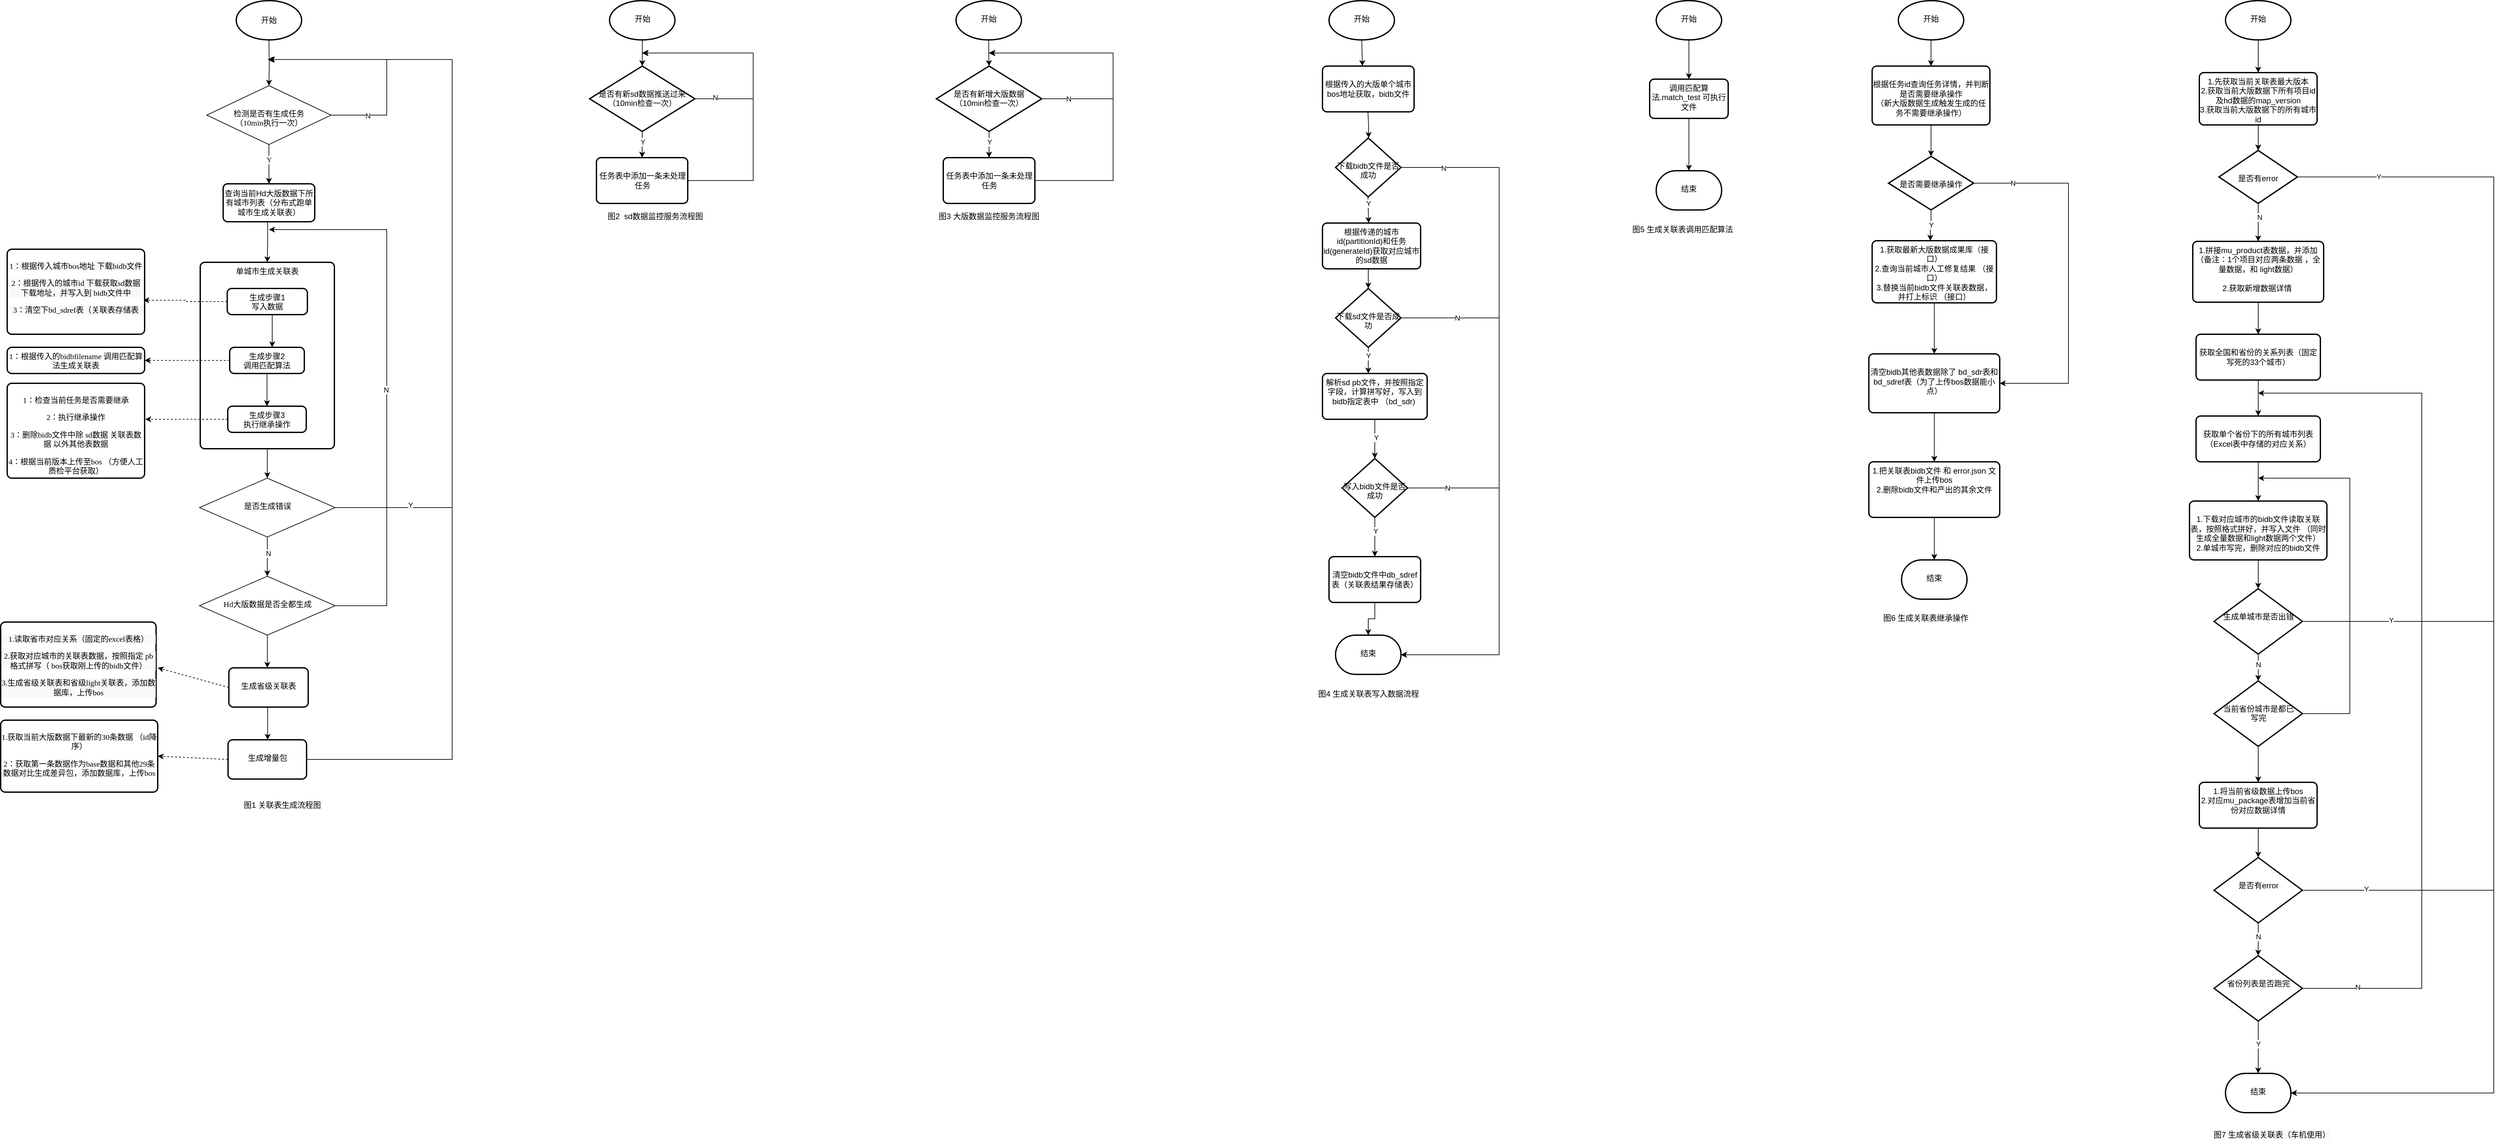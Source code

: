 <mxfile version="15.6.0" type="github">
  <diagram id="X5KQz3rxx_h_TQ3K8cYE" name="Page-1">
    <mxGraphModel dx="1613" dy="525" grid="1" gridSize="10" guides="1" tooltips="1" connect="1" arrows="1" fold="1" page="1" pageScale="1" pageWidth="827" pageHeight="1169" background="#ffffff" math="0" shadow="0">
      <root>
        <mxCell id="0" />
        <mxCell id="1" parent="0" />
        <mxCell id="eWdhQGMyC3yhiPP8geCY-25" value="" style="edgeStyle=orthogonalEdgeStyle;rounded=0;orthogonalLoop=1;jettySize=auto;html=1;fontFamily=Verdana;" parent="1" target="eWdhQGMyC3yhiPP8geCY-24" edge="1">
          <mxGeometry relative="1" as="geometry">
            <mxPoint x="-310" y="230" as="sourcePoint" />
          </mxGeometry>
        </mxCell>
        <mxCell id="wXMktmDXNLtLzAhjk9bb-2" style="edgeStyle=orthogonalEdgeStyle;rounded=0;orthogonalLoop=1;jettySize=auto;html=1;exitX=1;exitY=0.5;exitDx=0;exitDy=0;" edge="1" parent="1" source="eWdhQGMyC3yhiPP8geCY-24">
          <mxGeometry relative="1" as="geometry">
            <mxPoint x="-310" y="260" as="targetPoint" />
            <Array as="points">
              <mxPoint x="-130" y="345" />
              <mxPoint x="-130" y="260" />
            </Array>
          </mxGeometry>
        </mxCell>
        <mxCell id="wXMktmDXNLtLzAhjk9bb-3" value="N" style="edgeLabel;html=1;align=center;verticalAlign=middle;resizable=0;points=[];" vertex="1" connectable="0" parent="wXMktmDXNLtLzAhjk9bb-2">
          <mxGeometry x="-0.68" y="-1" relative="1" as="geometry">
            <mxPoint as="offset" />
          </mxGeometry>
        </mxCell>
        <mxCell id="eWdhQGMyC3yhiPP8geCY-24" value="&lt;br&gt;&lt;br&gt;检测是否有生成任务&lt;br&gt;（10min执行一次）" style="rhombus;whiteSpace=wrap;html=1;rounded=0;fontFamily=Verdana;verticalAlign=top;" parent="1" vertex="1">
          <mxGeometry x="-405" y="300" width="190" height="90" as="geometry" />
        </mxCell>
        <mxCell id="eWdhQGMyC3yhiPP8geCY-30" value="" style="endArrow=classic;html=1;rounded=0;fontFamily=Verdana;entryX=0.5;entryY=0;entryDx=0;entryDy=0;exitX=0.5;exitY=1;exitDx=0;exitDy=0;" parent="1" source="eWdhQGMyC3yhiPP8geCY-24" edge="1">
          <mxGeometry width="50" height="50" relative="1" as="geometry">
            <mxPoint x="-360" y="440" as="sourcePoint" />
            <mxPoint x="-310" y="450" as="targetPoint" />
          </mxGeometry>
        </mxCell>
        <mxCell id="eWdhQGMyC3yhiPP8geCY-32" value="Y" style="edgeLabel;html=1;align=center;verticalAlign=middle;resizable=0;points=[];fontFamily=Verdana;" parent="eWdhQGMyC3yhiPP8geCY-30" vertex="1" connectable="0">
          <mxGeometry x="-0.256" relative="1" as="geometry">
            <mxPoint as="offset" />
          </mxGeometry>
        </mxCell>
        <mxCell id="wXMktmDXNLtLzAhjk9bb-1" value="开始" style="strokeWidth=2;html=1;shape=mxgraph.flowchart.start_1;whiteSpace=wrap;" vertex="1" parent="1">
          <mxGeometry x="-360" y="170" width="100" height="60" as="geometry" />
        </mxCell>
        <mxCell id="wXMktmDXNLtLzAhjk9bb-18" style="edgeStyle=orthogonalEdgeStyle;rounded=0;orthogonalLoop=1;jettySize=auto;html=1;exitX=0.5;exitY=1;exitDx=0;exitDy=0;entryX=0.5;entryY=0;entryDx=0;entryDy=0;" edge="1" parent="1" source="wXMktmDXNLtLzAhjk9bb-4" target="wXMktmDXNLtLzAhjk9bb-5">
          <mxGeometry relative="1" as="geometry">
            <Array as="points">
              <mxPoint x="-312" y="508" />
              <mxPoint x="-312" y="537" />
            </Array>
          </mxGeometry>
        </mxCell>
        <mxCell id="wXMktmDXNLtLzAhjk9bb-4" value="查询当前Hd大版数据下所有城市列表（分布式跑单城市生成关联表）" style="rounded=1;whiteSpace=wrap;html=1;absoluteArcSize=1;arcSize=14;strokeWidth=2;" vertex="1" parent="1">
          <mxGeometry x="-380" y="450" width="140" height="58" as="geometry" />
        </mxCell>
        <mxCell id="wXMktmDXNLtLzAhjk9bb-24" style="edgeStyle=orthogonalEdgeStyle;rounded=0;orthogonalLoop=1;jettySize=auto;html=1;exitX=0.5;exitY=1;exitDx=0;exitDy=0;entryX=0.5;entryY=0;entryDx=0;entryDy=0;" edge="1" parent="1" source="wXMktmDXNLtLzAhjk9bb-5" target="wXMktmDXNLtLzAhjk9bb-19">
          <mxGeometry relative="1" as="geometry" />
        </mxCell>
        <mxCell id="wXMktmDXNLtLzAhjk9bb-5" value="单城市生成关联表" style="rounded=1;whiteSpace=wrap;html=1;absoluteArcSize=1;arcSize=14;strokeWidth=2;verticalAlign=top;" vertex="1" parent="1">
          <mxGeometry x="-415" y="570" width="205" height="285" as="geometry" />
        </mxCell>
        <mxCell id="wXMktmDXNLtLzAhjk9bb-88" style="edgeStyle=orthogonalEdgeStyle;rounded=0;orthogonalLoop=1;jettySize=auto;html=1;exitX=0;exitY=0.5;exitDx=0;exitDy=0;entryX=0.99;entryY=0.6;entryDx=0;entryDy=0;entryPerimeter=0;dashed=1;" edge="1" parent="1" source="wXMktmDXNLtLzAhjk9bb-6" target="wXMktmDXNLtLzAhjk9bb-86">
          <mxGeometry relative="1" as="geometry">
            <Array as="points">
              <mxPoint x="-437" y="630" />
              <mxPoint x="-437" y="628" />
            </Array>
          </mxGeometry>
        </mxCell>
        <mxCell id="wXMktmDXNLtLzAhjk9bb-6" value="生成步骤1&lt;br&gt;写入数据" style="rounded=1;whiteSpace=wrap;html=1;absoluteArcSize=1;arcSize=14;strokeWidth=2;verticalAlign=top;" vertex="1" parent="1">
          <mxGeometry x="-373.75" y="610" width="122.5" height="40" as="geometry" />
        </mxCell>
        <mxCell id="wXMktmDXNLtLzAhjk9bb-15" value="" style="edgeStyle=orthogonalEdgeStyle;rounded=0;orthogonalLoop=1;jettySize=auto;html=1;" edge="1" parent="1" source="wXMktmDXNLtLzAhjk9bb-8" target="wXMktmDXNLtLzAhjk9bb-9">
          <mxGeometry relative="1" as="geometry" />
        </mxCell>
        <mxCell id="wXMktmDXNLtLzAhjk9bb-8" value="生成步骤2&lt;br&gt;调用匹配算法" style="rounded=1;whiteSpace=wrap;html=1;absoluteArcSize=1;arcSize=14;strokeWidth=2;verticalAlign=top;" vertex="1" parent="1">
          <mxGeometry x="-370" y="700" width="114.06" height="40" as="geometry" />
        </mxCell>
        <mxCell id="wXMktmDXNLtLzAhjk9bb-9" value="生成步骤3&lt;br&gt;执行继承操作" style="rounded=1;whiteSpace=wrap;html=1;absoluteArcSize=1;arcSize=14;strokeWidth=2;verticalAlign=top;" vertex="1" parent="1">
          <mxGeometry x="-372.97" y="790" width="120" height="40" as="geometry" />
        </mxCell>
        <mxCell id="wXMktmDXNLtLzAhjk9bb-14" value="" style="edgeStyle=orthogonalEdgeStyle;rounded=0;orthogonalLoop=1;jettySize=auto;html=1;fontFamily=Verdana;exitX=0.561;exitY=0.975;exitDx=0;exitDy=0;exitPerimeter=0;" edge="1" parent="1" source="wXMktmDXNLtLzAhjk9bb-6">
          <mxGeometry relative="1" as="geometry">
            <mxPoint x="-300" y="240" as="sourcePoint" />
            <mxPoint x="-305" y="700" as="targetPoint" />
            <Array as="points" />
          </mxGeometry>
        </mxCell>
        <mxCell id="wXMktmDXNLtLzAhjk9bb-22" style="edgeStyle=orthogonalEdgeStyle;rounded=0;orthogonalLoop=1;jettySize=auto;html=1;exitX=1;exitY=0.5;exitDx=0;exitDy=0;" edge="1" parent="1" source="wXMktmDXNLtLzAhjk9bb-19">
          <mxGeometry relative="1" as="geometry">
            <mxPoint x="-310" y="260" as="targetPoint" />
            <Array as="points">
              <mxPoint x="-30" y="945" />
              <mxPoint x="-30" y="260" />
            </Array>
          </mxGeometry>
        </mxCell>
        <mxCell id="wXMktmDXNLtLzAhjk9bb-23" value="Y" style="edgeLabel;html=1;align=center;verticalAlign=middle;resizable=0;points=[];" vertex="1" connectable="0" parent="wXMktmDXNLtLzAhjk9bb-22">
          <mxGeometry x="-0.801" y="4" relative="1" as="geometry">
            <mxPoint as="offset" />
          </mxGeometry>
        </mxCell>
        <mxCell id="wXMktmDXNLtLzAhjk9bb-29" value="" style="edgeStyle=orthogonalEdgeStyle;rounded=0;orthogonalLoop=1;jettySize=auto;html=1;" edge="1" parent="1" source="wXMktmDXNLtLzAhjk9bb-19" target="wXMktmDXNLtLzAhjk9bb-25">
          <mxGeometry relative="1" as="geometry" />
        </mxCell>
        <mxCell id="wXMktmDXNLtLzAhjk9bb-41" value="N" style="edgeLabel;html=1;align=center;verticalAlign=middle;resizable=0;points=[];" vertex="1" connectable="0" parent="wXMktmDXNLtLzAhjk9bb-29">
          <mxGeometry x="-0.167" y="1" relative="1" as="geometry">
            <mxPoint as="offset" />
          </mxGeometry>
        </mxCell>
        <mxCell id="wXMktmDXNLtLzAhjk9bb-19" value="&lt;br&gt;&lt;br&gt;是否生成错误" style="rhombus;whiteSpace=wrap;html=1;rounded=0;fontFamily=Verdana;verticalAlign=top;" vertex="1" parent="1">
          <mxGeometry x="-416.25" y="900" width="207.5" height="90" as="geometry" />
        </mxCell>
        <mxCell id="wXMktmDXNLtLzAhjk9bb-26" style="edgeStyle=orthogonalEdgeStyle;rounded=0;orthogonalLoop=1;jettySize=auto;html=1;exitX=1;exitY=0.5;exitDx=0;exitDy=0;" edge="1" parent="1" source="wXMktmDXNLtLzAhjk9bb-25">
          <mxGeometry relative="1" as="geometry">
            <mxPoint x="-310" y="520" as="targetPoint" />
            <Array as="points">
              <mxPoint x="-130" y="1095" />
              <mxPoint x="-130" y="520" />
            </Array>
          </mxGeometry>
        </mxCell>
        <mxCell id="wXMktmDXNLtLzAhjk9bb-28" value="N" style="edgeLabel;html=1;align=center;verticalAlign=middle;resizable=0;points=[];" vertex="1" connectable="0" parent="wXMktmDXNLtLzAhjk9bb-26">
          <mxGeometry x="-0.018" y="1" relative="1" as="geometry">
            <mxPoint as="offset" />
          </mxGeometry>
        </mxCell>
        <mxCell id="wXMktmDXNLtLzAhjk9bb-35" style="edgeStyle=orthogonalEdgeStyle;rounded=0;orthogonalLoop=1;jettySize=auto;html=1;" edge="1" parent="1" source="wXMktmDXNLtLzAhjk9bb-25">
          <mxGeometry relative="1" as="geometry">
            <mxPoint x="-312.5" y="1190" as="targetPoint" />
          </mxGeometry>
        </mxCell>
        <mxCell id="wXMktmDXNLtLzAhjk9bb-25" value="&lt;br&gt;&lt;br&gt;Hd大版数据是否全都生成" style="rhombus;whiteSpace=wrap;html=1;rounded=0;fontFamily=Verdana;verticalAlign=top;" vertex="1" parent="1">
          <mxGeometry x="-416.25" y="1050" width="207.5" height="90" as="geometry" />
        </mxCell>
        <mxCell id="wXMktmDXNLtLzAhjk9bb-37" value="" style="edgeStyle=orthogonalEdgeStyle;rounded=0;orthogonalLoop=1;jettySize=auto;html=1;" edge="1" parent="1" source="wXMktmDXNLtLzAhjk9bb-31" target="wXMktmDXNLtLzAhjk9bb-32">
          <mxGeometry relative="1" as="geometry">
            <Array as="points">
              <mxPoint x="-312" y="1290" />
              <mxPoint x="-312" y="1290" />
            </Array>
          </mxGeometry>
        </mxCell>
        <mxCell id="wXMktmDXNLtLzAhjk9bb-31" value="&lt;br&gt;生成省级关联表" style="rounded=1;whiteSpace=wrap;html=1;absoluteArcSize=1;arcSize=14;strokeWidth=2;verticalAlign=top;" vertex="1" parent="1">
          <mxGeometry x="-371.25" y="1190" width="121.25" height="60" as="geometry" />
        </mxCell>
        <mxCell id="wXMktmDXNLtLzAhjk9bb-32" value="&lt;br&gt;生成增量包" style="rounded=1;whiteSpace=wrap;html=1;absoluteArcSize=1;arcSize=14;strokeWidth=2;verticalAlign=top;" vertex="1" parent="1">
          <mxGeometry x="-372.5" y="1300" width="120" height="60" as="geometry" />
        </mxCell>
        <mxCell id="wXMktmDXNLtLzAhjk9bb-40" value="" style="edgeStyle=orthogonalEdgeStyle;rounded=0;orthogonalLoop=1;jettySize=auto;html=1;exitX=1;exitY=0.5;exitDx=0;exitDy=0;" edge="1" parent="1" source="wXMktmDXNLtLzAhjk9bb-32">
          <mxGeometry relative="1" as="geometry">
            <mxPoint x="-302" y="1260" as="sourcePoint" />
            <mxPoint x="-312" y="260" as="targetPoint" />
            <Array as="points">
              <mxPoint x="-30" y="1330" />
              <mxPoint x="-30" y="260" />
            </Array>
          </mxGeometry>
        </mxCell>
        <mxCell id="wXMktmDXNLtLzAhjk9bb-61" style="edgeStyle=orthogonalEdgeStyle;rounded=0;orthogonalLoop=1;jettySize=auto;html=1;exitX=0.5;exitY=1;exitDx=0;exitDy=0;exitPerimeter=0;entryX=0.5;entryY=0;entryDx=0;entryDy=0;entryPerimeter=0;" edge="1" parent="1" source="wXMktmDXNLtLzAhjk9bb-59" target="wXMktmDXNLtLzAhjk9bb-60">
          <mxGeometry relative="1" as="geometry" />
        </mxCell>
        <mxCell id="wXMktmDXNLtLzAhjk9bb-59" value="&lt;br&gt;开始" style="strokeWidth=2;html=1;shape=mxgraph.flowchart.start_1;whiteSpace=wrap;verticalAlign=top;" vertex="1" parent="1">
          <mxGeometry x="210.5" y="170" width="100" height="60" as="geometry" />
        </mxCell>
        <mxCell id="wXMktmDXNLtLzAhjk9bb-67" style="edgeStyle=orthogonalEdgeStyle;rounded=0;orthogonalLoop=1;jettySize=auto;html=1;exitX=0.5;exitY=1;exitDx=0;exitDy=0;exitPerimeter=0;entryX=0.5;entryY=0;entryDx=0;entryDy=0;" edge="1" parent="1" source="wXMktmDXNLtLzAhjk9bb-60" target="wXMktmDXNLtLzAhjk9bb-66">
          <mxGeometry relative="1" as="geometry" />
        </mxCell>
        <mxCell id="wXMktmDXNLtLzAhjk9bb-68" value="Y" style="edgeLabel;html=1;align=center;verticalAlign=middle;resizable=0;points=[];" vertex="1" connectable="0" parent="wXMktmDXNLtLzAhjk9bb-67">
          <mxGeometry x="-0.2" relative="1" as="geometry">
            <mxPoint as="offset" />
          </mxGeometry>
        </mxCell>
        <mxCell id="wXMktmDXNLtLzAhjk9bb-105" style="edgeStyle=orthogonalEdgeStyle;rounded=0;orthogonalLoop=1;jettySize=auto;html=1;exitX=1;exitY=0.5;exitDx=0;exitDy=0;exitPerimeter=0;" edge="1" parent="1" source="wXMktmDXNLtLzAhjk9bb-60">
          <mxGeometry relative="1" as="geometry">
            <mxPoint x="261" y="250" as="targetPoint" />
            <Array as="points">
              <mxPoint x="430" y="320" />
              <mxPoint x="430" y="250" />
              <mxPoint x="280" y="250" />
            </Array>
          </mxGeometry>
        </mxCell>
        <mxCell id="wXMktmDXNLtLzAhjk9bb-106" value="N" style="edgeLabel;html=1;align=center;verticalAlign=middle;resizable=0;points=[];" vertex="1" connectable="0" parent="wXMktmDXNLtLzAhjk9bb-105">
          <mxGeometry x="-0.811" y="2" relative="1" as="geometry">
            <mxPoint as="offset" />
          </mxGeometry>
        </mxCell>
        <mxCell id="wXMktmDXNLtLzAhjk9bb-60" value="&lt;br&gt;&lt;br&gt;是否有新sd数据推送过来（10min检查一次）" style="strokeWidth=2;html=1;shape=mxgraph.flowchart.decision;whiteSpace=wrap;verticalAlign=top;" vertex="1" parent="1">
          <mxGeometry x="180" y="270" width="161" height="100" as="geometry" />
        </mxCell>
        <mxCell id="wXMktmDXNLtLzAhjk9bb-66" value="&lt;br&gt;任务表中添加一条未处理任务" style="rounded=1;whiteSpace=wrap;html=1;absoluteArcSize=1;arcSize=14;strokeWidth=2;verticalAlign=top;" vertex="1" parent="1">
          <mxGeometry x="190.5" y="410" width="139.5" height="70" as="geometry" />
        </mxCell>
        <mxCell id="wXMktmDXNLtLzAhjk9bb-70" style="edgeStyle=orthogonalEdgeStyle;rounded=0;orthogonalLoop=1;jettySize=auto;html=1;exitX=0.5;exitY=1;exitDx=0;exitDy=0;exitPerimeter=0;entryX=0.5;entryY=0;entryDx=0;entryDy=0;entryPerimeter=0;" edge="1" parent="1" source="wXMktmDXNLtLzAhjk9bb-71" target="wXMktmDXNLtLzAhjk9bb-75">
          <mxGeometry relative="1" as="geometry" />
        </mxCell>
        <mxCell id="wXMktmDXNLtLzAhjk9bb-71" value="&lt;br&gt;开始" style="strokeWidth=2;html=1;shape=mxgraph.flowchart.start_1;whiteSpace=wrap;verticalAlign=top;" vertex="1" parent="1">
          <mxGeometry x="740" y="170" width="100" height="60" as="geometry" />
        </mxCell>
        <mxCell id="wXMktmDXNLtLzAhjk9bb-72" value="" style="edgeStyle=orthogonalEdgeStyle;rounded=0;orthogonalLoop=1;jettySize=auto;html=1;exitX=1;exitY=0.5;exitDx=0;exitDy=0;exitPerimeter=0;" edge="1" parent="1" source="wXMktmDXNLtLzAhjk9bb-75">
          <mxGeometry relative="1" as="geometry">
            <mxPoint x="791" y="250" as="targetPoint" />
            <Array as="points">
              <mxPoint x="980" y="320" />
              <mxPoint x="980" y="250" />
            </Array>
          </mxGeometry>
        </mxCell>
        <mxCell id="wXMktmDXNLtLzAhjk9bb-110" value="N" style="edgeLabel;html=1;align=center;verticalAlign=middle;resizable=0;points=[];" vertex="1" connectable="0" parent="wXMktmDXNLtLzAhjk9bb-72">
          <mxGeometry x="-0.779" relative="1" as="geometry">
            <mxPoint as="offset" />
          </mxGeometry>
        </mxCell>
        <mxCell id="wXMktmDXNLtLzAhjk9bb-73" style="edgeStyle=orthogonalEdgeStyle;rounded=0;orthogonalLoop=1;jettySize=auto;html=1;exitX=0.5;exitY=1;exitDx=0;exitDy=0;exitPerimeter=0;entryX=0.5;entryY=0;entryDx=0;entryDy=0;" edge="1" parent="1" source="wXMktmDXNLtLzAhjk9bb-75" target="wXMktmDXNLtLzAhjk9bb-77">
          <mxGeometry relative="1" as="geometry" />
        </mxCell>
        <mxCell id="wXMktmDXNLtLzAhjk9bb-74" value="Y" style="edgeLabel;html=1;align=center;verticalAlign=middle;resizable=0;points=[];" vertex="1" connectable="0" parent="wXMktmDXNLtLzAhjk9bb-73">
          <mxGeometry x="-0.2" relative="1" as="geometry">
            <mxPoint as="offset" />
          </mxGeometry>
        </mxCell>
        <mxCell id="wXMktmDXNLtLzAhjk9bb-75" value="&lt;br&gt;&lt;br&gt;是否有新增大版数据&lt;br&gt;（10min检查一次）" style="strokeWidth=2;html=1;shape=mxgraph.flowchart.decision;whiteSpace=wrap;verticalAlign=top;" vertex="1" parent="1">
          <mxGeometry x="710" y="270" width="161" height="100" as="geometry" />
        </mxCell>
        <mxCell id="wXMktmDXNLtLzAhjk9bb-111" style="edgeStyle=orthogonalEdgeStyle;rounded=0;orthogonalLoop=1;jettySize=auto;html=1;exitX=1;exitY=0.5;exitDx=0;exitDy=0;" edge="1" parent="1" source="wXMktmDXNLtLzAhjk9bb-77">
          <mxGeometry relative="1" as="geometry">
            <mxPoint x="790" y="250" as="targetPoint" />
            <Array as="points">
              <mxPoint x="980" y="445" />
              <mxPoint x="980" y="250" />
            </Array>
          </mxGeometry>
        </mxCell>
        <mxCell id="wXMktmDXNLtLzAhjk9bb-77" value="&lt;br&gt;任务表中添加一条未处理任务" style="rounded=1;whiteSpace=wrap;html=1;absoluteArcSize=1;arcSize=14;strokeWidth=2;verticalAlign=top;" vertex="1" parent="1">
          <mxGeometry x="720.5" y="410" width="140" height="70" as="geometry" />
        </mxCell>
        <mxCell id="wXMktmDXNLtLzAhjk9bb-83" value="图1 关联表生成流程图" style="text;html=1;resizable=0;autosize=1;align=center;verticalAlign=middle;points=[];fillColor=none;strokeColor=none;rounded=0;" vertex="1" parent="1">
          <mxGeometry x="-355" y="1390" width="130" height="20" as="geometry" />
        </mxCell>
        <mxCell id="wXMktmDXNLtLzAhjk9bb-84" value="图2&amp;nbsp; sd数据监控服务流程图" style="text;html=1;align=center;verticalAlign=middle;resizable=0;points=[];autosize=1;strokeColor=none;fillColor=none;" vertex="1" parent="1">
          <mxGeometry x="200" y="490" width="160" height="20" as="geometry" />
        </mxCell>
        <mxCell id="wXMktmDXNLtLzAhjk9bb-85" value="图3 大版数据监控服务流程图" style="text;html=1;align=center;verticalAlign=middle;resizable=0;points=[];autosize=1;strokeColor=none;fillColor=none;" vertex="1" parent="1">
          <mxGeometry x="705" y="490" width="170" height="20" as="geometry" />
        </mxCell>
        <mxCell id="wXMktmDXNLtLzAhjk9bb-86" value="&lt;meta charset=&quot;utf-8&quot;&gt;&lt;p style=&quot;color: rgb(0, 0, 0); font-family: verdana; font-size: 12px; font-style: normal; font-weight: 400; letter-spacing: normal; text-align: center; text-indent: 0px; text-transform: none; word-spacing: 0px; background-color: rgb(248, 249, 250);&quot;&gt;1：根据传入城市bos地址 下载bidb文件&lt;/p&gt;&lt;p style=&quot;color: rgb(0, 0, 0); font-family: verdana; font-size: 12px; font-style: normal; font-weight: 400; letter-spacing: normal; text-align: center; text-indent: 0px; text-transform: none; word-spacing: 0px; background-color: rgb(248, 249, 250);&quot;&gt;2：根据传入的城市id 下载获取sd数据下载地址，并写入到 bidb文件中&lt;/p&gt;&lt;p style=&quot;color: rgb(0, 0, 0); font-family: verdana; font-size: 12px; font-style: normal; font-weight: 400; letter-spacing: normal; text-align: center; text-indent: 0px; text-transform: none; word-spacing: 0px; background-color: rgb(248, 249, 250);&quot;&gt;3：清空下bd_sdref表（关联表存储表&lt;/p&gt;" style="rounded=1;whiteSpace=wrap;html=1;absoluteArcSize=1;arcSize=14;strokeWidth=2;verticalAlign=top;" vertex="1" parent="1">
          <mxGeometry x="-710" y="550" width="210" height="130" as="geometry" />
        </mxCell>
        <mxCell id="wXMktmDXNLtLzAhjk9bb-89" value="&lt;span style=&quot;font-family: &amp;#34;verdana&amp;#34;&quot;&gt;1：根据传入的bidbfilename 调用匹配算法生成关联表&lt;/span&gt;" style="rounded=1;whiteSpace=wrap;html=1;absoluteArcSize=1;arcSize=14;strokeWidth=2;verticalAlign=top;" vertex="1" parent="1">
          <mxGeometry x="-710" y="700" width="210" height="40" as="geometry" />
        </mxCell>
        <mxCell id="wXMktmDXNLtLzAhjk9bb-94" value="&lt;p style=&quot;font-family: &amp;#34;verdana&amp;#34;&quot;&gt;1：检查当前任务是否需要继承&lt;/p&gt;&lt;p style=&quot;font-family: &amp;#34;verdana&amp;#34;&quot;&gt;2：执行继承操作&lt;/p&gt;&lt;p style=&quot;font-family: &amp;#34;verdana&amp;#34;&quot;&gt;3：删除bidb文件中除 sd数据 关联表数据 以外其他表数据&lt;/p&gt;&lt;p style=&quot;font-family: &amp;#34;verdana&amp;#34;&quot;&gt;4：根据当前版本上传至bos （方便人工质检平台获取）&lt;/p&gt;" style="rounded=1;whiteSpace=wrap;html=1;absoluteArcSize=1;arcSize=14;strokeWidth=2;verticalAlign=top;" vertex="1" parent="1">
          <mxGeometry x="-710" y="755" width="210" height="145" as="geometry" />
        </mxCell>
        <mxCell id="wXMktmDXNLtLzAhjk9bb-95" value="" style="endArrow=classic;html=1;rounded=0;dashed=1;exitX=0;exitY=0.5;exitDx=0;exitDy=0;entryX=1;entryY=0.5;entryDx=0;entryDy=0;" edge="1" parent="1" source="wXMktmDXNLtLzAhjk9bb-8" target="wXMktmDXNLtLzAhjk9bb-89">
          <mxGeometry width="50" height="50" relative="1" as="geometry">
            <mxPoint x="-480" y="750" as="sourcePoint" />
            <mxPoint x="-430" y="700" as="targetPoint" />
          </mxGeometry>
        </mxCell>
        <mxCell id="wXMktmDXNLtLzAhjk9bb-96" value="" style="endArrow=classic;html=1;rounded=0;dashed=1;exitX=0;exitY=0.5;exitDx=0;exitDy=0;entryX=1.005;entryY=0.379;entryDx=0;entryDy=0;entryPerimeter=0;" edge="1" parent="1" source="wXMktmDXNLtLzAhjk9bb-9" target="wXMktmDXNLtLzAhjk9bb-94">
          <mxGeometry width="50" height="50" relative="1" as="geometry">
            <mxPoint x="-450" y="780" as="sourcePoint" />
            <mxPoint x="-400" y="730" as="targetPoint" />
          </mxGeometry>
        </mxCell>
        <mxCell id="wXMktmDXNLtLzAhjk9bb-97" value="&lt;meta charset=&quot;utf-8&quot;&gt;&lt;p style=&quot;color: rgb(0, 0, 0); font-family: verdana; font-size: 12px; font-style: normal; font-weight: 400; letter-spacing: normal; text-align: center; text-indent: 0px; text-transform: none; word-spacing: 0px; background-color: rgb(248, 249, 250);&quot;&gt;1.读取省市对应关系（固定的excel表格）&lt;/p&gt;&lt;p style=&quot;color: rgb(0, 0, 0); font-family: verdana; font-size: 12px; font-style: normal; font-weight: 400; letter-spacing: normal; text-align: center; text-indent: 0px; text-transform: none; word-spacing: 0px; background-color: rgb(248, 249, 250);&quot;&gt;2.获取对应城市的关联表数据，按照指定 pb格式拼写（ bos获取刚上传的bidb文件）&lt;/p&gt;&lt;p style=&quot;color: rgb(0, 0, 0); font-family: verdana; font-size: 12px; font-style: normal; font-weight: 400; letter-spacing: normal; text-align: center; text-indent: 0px; text-transform: none; word-spacing: 0px; background-color: rgb(248, 249, 250);&quot;&gt;3.生成省级关联表和省级light关联表，添加数据库，上传bos&lt;/p&gt;" style="rounded=1;whiteSpace=wrap;html=1;absoluteArcSize=1;arcSize=14;strokeWidth=2;verticalAlign=top;" vertex="1" parent="1">
          <mxGeometry x="-720" y="1120" width="237.5" height="130" as="geometry" />
        </mxCell>
        <mxCell id="wXMktmDXNLtLzAhjk9bb-98" value="&lt;p style=&quot;font-family: &amp;#34;verdana&amp;#34;&quot;&gt;1.获取当前大版数据下最新的30条数据 （id降序）&lt;/p&gt;&lt;p style=&quot;font-family: &amp;#34;verdana&amp;#34;&quot;&gt;2：获取第一条数据作为base数据和其他29条数据对比生成差异包，添加数据库，上传bos&lt;/p&gt;" style="rounded=1;whiteSpace=wrap;html=1;absoluteArcSize=1;arcSize=14;strokeWidth=2;verticalAlign=top;" vertex="1" parent="1">
          <mxGeometry x="-720" y="1270" width="240" height="110" as="geometry" />
        </mxCell>
        <mxCell id="wXMktmDXNLtLzAhjk9bb-99" value="" style="endArrow=classic;html=1;rounded=0;dashed=1;exitX=0;exitY=0.5;exitDx=0;exitDy=0;" edge="1" parent="1" source="wXMktmDXNLtLzAhjk9bb-31">
          <mxGeometry width="50" height="50" relative="1" as="geometry">
            <mxPoint x="-440" y="1250" as="sourcePoint" />
            <mxPoint x="-480" y="1190" as="targetPoint" />
          </mxGeometry>
        </mxCell>
        <mxCell id="wXMktmDXNLtLzAhjk9bb-100" value="" style="endArrow=classic;html=1;rounded=0;dashed=1;exitX=0;exitY=0.5;exitDx=0;exitDy=0;entryX=1;entryY=0.5;entryDx=0;entryDy=0;" edge="1" parent="1" source="wXMktmDXNLtLzAhjk9bb-32" target="wXMktmDXNLtLzAhjk9bb-98">
          <mxGeometry width="50" height="50" relative="1" as="geometry">
            <mxPoint x="-440" y="1380" as="sourcePoint" />
            <mxPoint x="-390" y="1330" as="targetPoint" />
          </mxGeometry>
        </mxCell>
        <mxCell id="wXMktmDXNLtLzAhjk9bb-109" value="" style="endArrow=classic;html=1;rounded=0;exitX=1;exitY=0.5;exitDx=0;exitDy=0;" edge="1" parent="1" source="wXMktmDXNLtLzAhjk9bb-66">
          <mxGeometry width="50" height="50" relative="1" as="geometry">
            <mxPoint x="400" y="430" as="sourcePoint" />
            <mxPoint x="260" y="250" as="targetPoint" />
            <Array as="points">
              <mxPoint x="430" y="445" />
              <mxPoint x="430" y="250" />
            </Array>
          </mxGeometry>
        </mxCell>
        <mxCell id="wXMktmDXNLtLzAhjk9bb-112" value="&lt;br&gt;开始" style="strokeWidth=2;html=1;shape=mxgraph.flowchart.start_1;whiteSpace=wrap;verticalAlign=top;" vertex="1" parent="1">
          <mxGeometry x="1310" y="170" width="100" height="60" as="geometry" />
        </mxCell>
        <mxCell id="wXMktmDXNLtLzAhjk9bb-113" value="&lt;br&gt;根据传入的大版单个城市bos地址获取，bidb文件" style="rounded=1;whiteSpace=wrap;html=1;absoluteArcSize=1;arcSize=14;strokeWidth=2;verticalAlign=top;" vertex="1" parent="1">
          <mxGeometry x="1300" y="270" width="140" height="70" as="geometry" />
        </mxCell>
        <mxCell id="wXMktmDXNLtLzAhjk9bb-126" style="edgeStyle=orthogonalEdgeStyle;rounded=0;orthogonalLoop=1;jettySize=auto;html=1;exitX=1;exitY=0.5;exitDx=0;exitDy=0;exitPerimeter=0;entryX=1;entryY=0.5;entryDx=0;entryDy=0;entryPerimeter=0;" edge="1" parent="1" source="wXMktmDXNLtLzAhjk9bb-114" target="wXMktmDXNLtLzAhjk9bb-120">
          <mxGeometry relative="1" as="geometry">
            <Array as="points">
              <mxPoint x="1570" y="425" />
              <mxPoint x="1570" y="1170" />
            </Array>
          </mxGeometry>
        </mxCell>
        <mxCell id="wXMktmDXNLtLzAhjk9bb-128" value="N" style="edgeLabel;html=1;align=center;verticalAlign=middle;resizable=0;points=[];" vertex="1" connectable="0" parent="wXMktmDXNLtLzAhjk9bb-126">
          <mxGeometry x="-0.876" y="-1" relative="1" as="geometry">
            <mxPoint as="offset" />
          </mxGeometry>
        </mxCell>
        <mxCell id="wXMktmDXNLtLzAhjk9bb-114" value="&lt;br&gt;&lt;br&gt;下载bidb文件是否成功" style="strokeWidth=2;html=1;shape=mxgraph.flowchart.decision;whiteSpace=wrap;verticalAlign=top;" vertex="1" parent="1">
          <mxGeometry x="1320" y="380" width="100" height="90" as="geometry" />
        </mxCell>
        <mxCell id="wXMktmDXNLtLzAhjk9bb-129" style="edgeStyle=orthogonalEdgeStyle;rounded=0;orthogonalLoop=1;jettySize=auto;html=1;exitX=0.5;exitY=1;exitDx=0;exitDy=0;entryX=0.5;entryY=0;entryDx=0;entryDy=0;entryPerimeter=0;" edge="1" parent="1" source="wXMktmDXNLtLzAhjk9bb-115" target="wXMktmDXNLtLzAhjk9bb-116">
          <mxGeometry relative="1" as="geometry" />
        </mxCell>
        <mxCell id="wXMktmDXNLtLzAhjk9bb-115" value="根据传递的城市id(partitionId)和任务id(generateId)获取对应城市的sd数据" style="rounded=1;whiteSpace=wrap;html=1;absoluteArcSize=1;arcSize=14;strokeWidth=2;verticalAlign=top;" vertex="1" parent="1">
          <mxGeometry x="1300" y="510" width="150" height="70" as="geometry" />
        </mxCell>
        <mxCell id="wXMktmDXNLtLzAhjk9bb-130" style="edgeStyle=orthogonalEdgeStyle;rounded=0;orthogonalLoop=1;jettySize=auto;html=1;exitX=0.5;exitY=1;exitDx=0;exitDy=0;exitPerimeter=0;entryX=0.438;entryY=0;entryDx=0;entryDy=0;entryPerimeter=0;" edge="1" parent="1" source="wXMktmDXNLtLzAhjk9bb-116" target="wXMktmDXNLtLzAhjk9bb-117">
          <mxGeometry relative="1" as="geometry" />
        </mxCell>
        <mxCell id="wXMktmDXNLtLzAhjk9bb-132" value="Y" style="edgeLabel;html=1;align=center;verticalAlign=middle;resizable=0;points=[];" vertex="1" connectable="0" parent="wXMktmDXNLtLzAhjk9bb-130">
          <mxGeometry x="-0.352" relative="1" as="geometry">
            <mxPoint as="offset" />
          </mxGeometry>
        </mxCell>
        <mxCell id="wXMktmDXNLtLzAhjk9bb-133" style="edgeStyle=orthogonalEdgeStyle;rounded=0;orthogonalLoop=1;jettySize=auto;html=1;exitX=1;exitY=0.5;exitDx=0;exitDy=0;exitPerimeter=0;entryX=1;entryY=0.5;entryDx=0;entryDy=0;entryPerimeter=0;" edge="1" parent="1" source="wXMktmDXNLtLzAhjk9bb-116" target="wXMktmDXNLtLzAhjk9bb-120">
          <mxGeometry relative="1" as="geometry">
            <Array as="points">
              <mxPoint x="1570" y="655" />
              <mxPoint x="1570" y="1170" />
            </Array>
          </mxGeometry>
        </mxCell>
        <mxCell id="wXMktmDXNLtLzAhjk9bb-134" value="N" style="edgeLabel;html=1;align=center;verticalAlign=middle;resizable=0;points=[];" vertex="1" connectable="0" parent="wXMktmDXNLtLzAhjk9bb-133">
          <mxGeometry x="-0.789" relative="1" as="geometry">
            <mxPoint as="offset" />
          </mxGeometry>
        </mxCell>
        <mxCell id="wXMktmDXNLtLzAhjk9bb-116" value="&lt;br&gt;&lt;br&gt;下载sd文件是否成功" style="strokeWidth=2;html=1;shape=mxgraph.flowchart.decision;whiteSpace=wrap;verticalAlign=top;" vertex="1" parent="1">
          <mxGeometry x="1320" y="610" width="100" height="90" as="geometry" />
        </mxCell>
        <mxCell id="wXMktmDXNLtLzAhjk9bb-135" style="edgeStyle=orthogonalEdgeStyle;rounded=0;orthogonalLoop=1;jettySize=auto;html=1;exitX=0.5;exitY=1;exitDx=0;exitDy=0;entryX=0.5;entryY=0;entryDx=0;entryDy=0;entryPerimeter=0;" edge="1" parent="1" source="wXMktmDXNLtLzAhjk9bb-117" target="wXMktmDXNLtLzAhjk9bb-118">
          <mxGeometry relative="1" as="geometry" />
        </mxCell>
        <mxCell id="wXMktmDXNLtLzAhjk9bb-136" value="Y" style="edgeLabel;html=1;align=center;verticalAlign=middle;resizable=0;points=[];" vertex="1" connectable="0" parent="wXMktmDXNLtLzAhjk9bb-135">
          <mxGeometry x="-0.067" y="2" relative="1" as="geometry">
            <mxPoint as="offset" />
          </mxGeometry>
        </mxCell>
        <mxCell id="wXMktmDXNLtLzAhjk9bb-117" value="解析sd pb文件，并按照指定字段，计算拼写好，写入到 bidb指定表中 （bd_sdr)&amp;nbsp;" style="rounded=1;whiteSpace=wrap;html=1;absoluteArcSize=1;arcSize=14;strokeWidth=2;verticalAlign=top;" vertex="1" parent="1">
          <mxGeometry x="1300" y="740" width="160" height="70" as="geometry" />
        </mxCell>
        <mxCell id="wXMktmDXNLtLzAhjk9bb-137" value="" style="edgeStyle=orthogonalEdgeStyle;rounded=0;orthogonalLoop=1;jettySize=auto;html=1;" edge="1" parent="1" source="wXMktmDXNLtLzAhjk9bb-118" target="wXMktmDXNLtLzAhjk9bb-119">
          <mxGeometry relative="1" as="geometry" />
        </mxCell>
        <mxCell id="wXMktmDXNLtLzAhjk9bb-138" value="Y" style="edgeLabel;html=1;align=center;verticalAlign=middle;resizable=0;points=[];" vertex="1" connectable="0" parent="wXMktmDXNLtLzAhjk9bb-137">
          <mxGeometry x="-0.3" y="1" relative="1" as="geometry">
            <mxPoint as="offset" />
          </mxGeometry>
        </mxCell>
        <mxCell id="wXMktmDXNLtLzAhjk9bb-142" style="edgeStyle=orthogonalEdgeStyle;rounded=0;orthogonalLoop=1;jettySize=auto;html=1;exitX=1;exitY=0.5;exitDx=0;exitDy=0;exitPerimeter=0;entryX=1;entryY=0.5;entryDx=0;entryDy=0;entryPerimeter=0;" edge="1" parent="1" source="wXMktmDXNLtLzAhjk9bb-118" target="wXMktmDXNLtLzAhjk9bb-120">
          <mxGeometry relative="1" as="geometry">
            <Array as="points">
              <mxPoint x="1570" y="915" />
              <mxPoint x="1570" y="1170" />
            </Array>
          </mxGeometry>
        </mxCell>
        <mxCell id="wXMktmDXNLtLzAhjk9bb-143" value="N" style="edgeLabel;html=1;align=center;verticalAlign=middle;resizable=0;points=[];" vertex="1" connectable="0" parent="wXMktmDXNLtLzAhjk9bb-142">
          <mxGeometry x="-0.776" relative="1" as="geometry">
            <mxPoint as="offset" />
          </mxGeometry>
        </mxCell>
        <mxCell id="wXMktmDXNLtLzAhjk9bb-118" value="&lt;br&gt;&lt;br&gt;写入bidb文件是否成功" style="strokeWidth=2;html=1;shape=mxgraph.flowchart.decision;whiteSpace=wrap;verticalAlign=top;" vertex="1" parent="1">
          <mxGeometry x="1330" y="870" width="100" height="90" as="geometry" />
        </mxCell>
        <mxCell id="wXMktmDXNLtLzAhjk9bb-139" value="" style="edgeStyle=orthogonalEdgeStyle;rounded=0;orthogonalLoop=1;jettySize=auto;html=1;" edge="1" parent="1" source="wXMktmDXNLtLzAhjk9bb-119" target="wXMktmDXNLtLzAhjk9bb-120">
          <mxGeometry relative="1" as="geometry" />
        </mxCell>
        <mxCell id="wXMktmDXNLtLzAhjk9bb-119" value="&lt;br&gt;清空bidb文件中db_sdref表（关联表结果存储表）" style="rounded=1;whiteSpace=wrap;html=1;absoluteArcSize=1;arcSize=14;strokeWidth=2;verticalAlign=top;" vertex="1" parent="1">
          <mxGeometry x="1310" y="1020" width="140" height="70" as="geometry" />
        </mxCell>
        <mxCell id="wXMktmDXNLtLzAhjk9bb-120" value="&lt;br&gt;结束" style="strokeWidth=2;html=1;shape=mxgraph.flowchart.terminator;whiteSpace=wrap;verticalAlign=top;" vertex="1" parent="1">
          <mxGeometry x="1320" y="1140" width="100" height="60" as="geometry" />
        </mxCell>
        <mxCell id="wXMktmDXNLtLzAhjk9bb-121" value="" style="endArrow=classic;html=1;rounded=0;exitX=0.5;exitY=1;exitDx=0;exitDy=0;exitPerimeter=0;entryX=0.436;entryY=0;entryDx=0;entryDy=0;entryPerimeter=0;" edge="1" parent="1" source="wXMktmDXNLtLzAhjk9bb-112" target="wXMktmDXNLtLzAhjk9bb-113">
          <mxGeometry width="50" height="50" relative="1" as="geometry">
            <mxPoint x="1430" y="270" as="sourcePoint" />
            <mxPoint x="1480" y="220" as="targetPoint" />
          </mxGeometry>
        </mxCell>
        <mxCell id="wXMktmDXNLtLzAhjk9bb-124" value="" style="endArrow=classic;html=1;rounded=0;exitX=0.5;exitY=1;exitDx=0;exitDy=0;exitPerimeter=0;entryX=0.436;entryY=0;entryDx=0;entryDy=0;entryPerimeter=0;" edge="1" parent="1">
          <mxGeometry width="50" height="50" relative="1" as="geometry">
            <mxPoint x="1369.48" y="340" as="sourcePoint" />
            <mxPoint x="1370.52" y="380" as="targetPoint" />
            <Array as="points">
              <mxPoint x="1370.48" y="360" />
            </Array>
          </mxGeometry>
        </mxCell>
        <mxCell id="wXMktmDXNLtLzAhjk9bb-125" value="" style="endArrow=classic;html=1;rounded=0;exitX=0.5;exitY=1;exitDx=0;exitDy=0;exitPerimeter=0;entryX=0.436;entryY=0;entryDx=0;entryDy=0;entryPerimeter=0;" edge="1" parent="1">
          <mxGeometry width="50" height="50" relative="1" as="geometry">
            <mxPoint x="1369.48" y="470" as="sourcePoint" />
            <mxPoint x="1370.52" y="510" as="targetPoint" />
          </mxGeometry>
        </mxCell>
        <mxCell id="wXMktmDXNLtLzAhjk9bb-127" value="Y" style="edgeLabel;html=1;align=center;verticalAlign=middle;resizable=0;points=[];" vertex="1" connectable="0" parent="wXMktmDXNLtLzAhjk9bb-125">
          <mxGeometry x="-0.5" relative="1" as="geometry">
            <mxPoint as="offset" />
          </mxGeometry>
        </mxCell>
        <mxCell id="wXMktmDXNLtLzAhjk9bb-144" value="图4 生成关联表写入数据流程" style="text;html=1;resizable=0;autosize=1;align=center;verticalAlign=middle;points=[];fillColor=none;strokeColor=none;rounded=0;" vertex="1" parent="1">
          <mxGeometry x="1285" y="1220" width="170" height="20" as="geometry" />
        </mxCell>
        <mxCell id="wXMktmDXNLtLzAhjk9bb-148" value="" style="edgeStyle=orthogonalEdgeStyle;rounded=0;orthogonalLoop=1;jettySize=auto;html=1;" edge="1" parent="1" source="wXMktmDXNLtLzAhjk9bb-145" target="wXMktmDXNLtLzAhjk9bb-146">
          <mxGeometry relative="1" as="geometry" />
        </mxCell>
        <mxCell id="wXMktmDXNLtLzAhjk9bb-145" value="&lt;br&gt;开始" style="strokeWidth=2;html=1;shape=mxgraph.flowchart.start_1;whiteSpace=wrap;verticalAlign=top;" vertex="1" parent="1">
          <mxGeometry x="1810" y="170" width="100" height="60" as="geometry" />
        </mxCell>
        <mxCell id="wXMktmDXNLtLzAhjk9bb-149" value="" style="edgeStyle=orthogonalEdgeStyle;rounded=0;orthogonalLoop=1;jettySize=auto;html=1;" edge="1" parent="1" source="wXMktmDXNLtLzAhjk9bb-146" target="wXMktmDXNLtLzAhjk9bb-147">
          <mxGeometry relative="1" as="geometry" />
        </mxCell>
        <mxCell id="wXMktmDXNLtLzAhjk9bb-146" value="调用匹配算法.match_test 可执行文件" style="rounded=1;whiteSpace=wrap;html=1;absoluteArcSize=1;arcSize=14;strokeWidth=2;verticalAlign=top;" vertex="1" parent="1">
          <mxGeometry x="1800" y="290" width="120" height="60" as="geometry" />
        </mxCell>
        <mxCell id="wXMktmDXNLtLzAhjk9bb-147" value="&lt;br&gt;结束" style="strokeWidth=2;html=1;shape=mxgraph.flowchart.terminator;whiteSpace=wrap;verticalAlign=top;" vertex="1" parent="1">
          <mxGeometry x="1810" y="430" width="100" height="60" as="geometry" />
        </mxCell>
        <mxCell id="wXMktmDXNLtLzAhjk9bb-150" value="图5 生成关联表调用匹配算法" style="text;html=1;resizable=0;autosize=1;align=center;verticalAlign=middle;points=[];fillColor=none;strokeColor=none;rounded=0;" vertex="1" parent="1">
          <mxGeometry x="1765" y="510" width="170" height="20" as="geometry" />
        </mxCell>
        <mxCell id="wXMktmDXNLtLzAhjk9bb-162" value="" style="edgeStyle=orthogonalEdgeStyle;rounded=0;orthogonalLoop=1;jettySize=auto;html=1;" edge="1" parent="1" source="wXMktmDXNLtLzAhjk9bb-151" target="wXMktmDXNLtLzAhjk9bb-152">
          <mxGeometry relative="1" as="geometry" />
        </mxCell>
        <mxCell id="wXMktmDXNLtLzAhjk9bb-151" value="&lt;br&gt;开始" style="strokeWidth=2;html=1;shape=mxgraph.flowchart.start_1;whiteSpace=wrap;verticalAlign=top;" vertex="1" parent="1">
          <mxGeometry x="2180" y="170" width="100" height="60" as="geometry" />
        </mxCell>
        <mxCell id="wXMktmDXNLtLzAhjk9bb-163" value="" style="edgeStyle=orthogonalEdgeStyle;rounded=0;orthogonalLoop=1;jettySize=auto;html=1;" edge="1" parent="1" source="wXMktmDXNLtLzAhjk9bb-152" target="wXMktmDXNLtLzAhjk9bb-153">
          <mxGeometry relative="1" as="geometry" />
        </mxCell>
        <mxCell id="wXMktmDXNLtLzAhjk9bb-152" value="&lt;br&gt;根据任务id查询任务详情，并判断是否需要继承操作&lt;br&gt;（新大版数据生成触发生成的任务不需要继承操作）" style="rounded=1;whiteSpace=wrap;html=1;absoluteArcSize=1;arcSize=14;strokeWidth=2;verticalAlign=top;" vertex="1" parent="1">
          <mxGeometry x="2140" y="270" width="180" height="90" as="geometry" />
        </mxCell>
        <mxCell id="wXMktmDXNLtLzAhjk9bb-155" style="edgeStyle=orthogonalEdgeStyle;rounded=0;orthogonalLoop=1;jettySize=auto;html=1;exitX=0.5;exitY=1;exitDx=0;exitDy=0;exitPerimeter=0;entryX=0.468;entryY=0;entryDx=0;entryDy=0;entryPerimeter=0;" edge="1" parent="1" source="wXMktmDXNLtLzAhjk9bb-153" target="wXMktmDXNLtLzAhjk9bb-154">
          <mxGeometry relative="1" as="geometry" />
        </mxCell>
        <mxCell id="wXMktmDXNLtLzAhjk9bb-164" value="Y" style="edgeLabel;html=1;align=center;verticalAlign=middle;resizable=0;points=[];" vertex="1" connectable="0" parent="wXMktmDXNLtLzAhjk9bb-155">
          <mxGeometry x="-0.044" relative="1" as="geometry">
            <mxPoint as="offset" />
          </mxGeometry>
        </mxCell>
        <mxCell id="wXMktmDXNLtLzAhjk9bb-165" style="edgeStyle=orthogonalEdgeStyle;rounded=0;orthogonalLoop=1;jettySize=auto;html=1;exitX=1;exitY=0.5;exitDx=0;exitDy=0;exitPerimeter=0;entryX=1;entryY=0.5;entryDx=0;entryDy=0;" edge="1" parent="1" source="wXMktmDXNLtLzAhjk9bb-153" target="wXMktmDXNLtLzAhjk9bb-156">
          <mxGeometry relative="1" as="geometry">
            <Array as="points">
              <mxPoint x="2440" y="449" />
              <mxPoint x="2440" y="755" />
            </Array>
          </mxGeometry>
        </mxCell>
        <mxCell id="wXMktmDXNLtLzAhjk9bb-166" value="N" style="edgeLabel;html=1;align=center;verticalAlign=middle;resizable=0;points=[];" vertex="1" connectable="0" parent="wXMktmDXNLtLzAhjk9bb-165">
          <mxGeometry x="-0.784" relative="1" as="geometry">
            <mxPoint as="offset" />
          </mxGeometry>
        </mxCell>
        <mxCell id="wXMktmDXNLtLzAhjk9bb-153" value="&lt;br&gt;&lt;br&gt;是否需要继承操作" style="strokeWidth=2;html=1;shape=mxgraph.flowchart.decision;whiteSpace=wrap;verticalAlign=top;" vertex="1" parent="1">
          <mxGeometry x="2165" y="408" width="130" height="82" as="geometry" />
        </mxCell>
        <mxCell id="wXMktmDXNLtLzAhjk9bb-159" value="" style="edgeStyle=orthogonalEdgeStyle;rounded=0;orthogonalLoop=1;jettySize=auto;html=1;" edge="1" parent="1" source="wXMktmDXNLtLzAhjk9bb-154" target="wXMktmDXNLtLzAhjk9bb-156">
          <mxGeometry relative="1" as="geometry" />
        </mxCell>
        <mxCell id="wXMktmDXNLtLzAhjk9bb-154" value="1.获取最新大版数据成果库（接口）&lt;br&gt;2.查询当前城市人工修复结果 （接口）&lt;br&gt;3.替换当前bidb文件关联表数据，并打上标识 （接口）&lt;br&gt;" style="rounded=1;whiteSpace=wrap;html=1;absoluteArcSize=1;arcSize=14;strokeWidth=2;verticalAlign=top;" vertex="1" parent="1">
          <mxGeometry x="2140" y="537" width="190" height="95" as="geometry" />
        </mxCell>
        <mxCell id="wXMktmDXNLtLzAhjk9bb-160" value="" style="edgeStyle=orthogonalEdgeStyle;rounded=0;orthogonalLoop=1;jettySize=auto;html=1;" edge="1" parent="1" source="wXMktmDXNLtLzAhjk9bb-156" target="wXMktmDXNLtLzAhjk9bb-157">
          <mxGeometry relative="1" as="geometry" />
        </mxCell>
        <mxCell id="wXMktmDXNLtLzAhjk9bb-156" value="&lt;br&gt;清空bidb其他表数据除了 bd_sdr表和bd_sdref表（为了上传bos数据能小点）" style="rounded=1;whiteSpace=wrap;html=1;absoluteArcSize=1;arcSize=14;strokeWidth=2;verticalAlign=top;" vertex="1" parent="1">
          <mxGeometry x="2135" y="710" width="200" height="90" as="geometry" />
        </mxCell>
        <mxCell id="wXMktmDXNLtLzAhjk9bb-161" value="" style="edgeStyle=orthogonalEdgeStyle;rounded=0;orthogonalLoop=1;jettySize=auto;html=1;" edge="1" parent="1" source="wXMktmDXNLtLzAhjk9bb-157" target="wXMktmDXNLtLzAhjk9bb-158">
          <mxGeometry relative="1" as="geometry" />
        </mxCell>
        <mxCell id="wXMktmDXNLtLzAhjk9bb-157" value="1.把关联表bidb文件 和 error.json 文件上传bos&lt;br&gt;2.删除bidb文件和产出的其余文件" style="rounded=1;whiteSpace=wrap;html=1;absoluteArcSize=1;arcSize=14;strokeWidth=2;verticalAlign=top;" vertex="1" parent="1">
          <mxGeometry x="2135" y="875" width="200" height="85" as="geometry" />
        </mxCell>
        <mxCell id="wXMktmDXNLtLzAhjk9bb-158" value="&lt;br&gt;结束" style="strokeWidth=2;html=1;shape=mxgraph.flowchart.terminator;whiteSpace=wrap;verticalAlign=top;" vertex="1" parent="1">
          <mxGeometry x="2185" y="1025" width="100" height="60" as="geometry" />
        </mxCell>
        <mxCell id="wXMktmDXNLtLzAhjk9bb-167" value="&lt;span style=&quot;color: rgb(0 , 0 , 0) ; font-family: &amp;#34;helvetica&amp;#34; ; font-size: 12px ; font-style: normal ; font-weight: 400 ; letter-spacing: normal ; text-align: center ; text-indent: 0px ; text-transform: none ; word-spacing: 0px ; background-color: rgb(248 , 249 , 250) ; display: inline ; float: none&quot;&gt;图6 生成关联表继承操作&lt;/span&gt;" style="text;whiteSpace=wrap;html=1;" vertex="1" parent="1">
          <mxGeometry x="2155" y="1100" width="180" height="30" as="geometry" />
        </mxCell>
        <mxCell id="wXMktmDXNLtLzAhjk9bb-182" value="" style="edgeStyle=orthogonalEdgeStyle;rounded=0;orthogonalLoop=1;jettySize=auto;html=1;" edge="1" parent="1" source="wXMktmDXNLtLzAhjk9bb-168" target="wXMktmDXNLtLzAhjk9bb-169">
          <mxGeometry relative="1" as="geometry" />
        </mxCell>
        <mxCell id="wXMktmDXNLtLzAhjk9bb-168" value="&lt;br&gt;开始" style="strokeWidth=2;html=1;shape=mxgraph.flowchart.start_1;whiteSpace=wrap;verticalAlign=top;" vertex="1" parent="1">
          <mxGeometry x="2680" y="170" width="100" height="60" as="geometry" />
        </mxCell>
        <mxCell id="wXMktmDXNLtLzAhjk9bb-183" value="" style="edgeStyle=orthogonalEdgeStyle;rounded=0;orthogonalLoop=1;jettySize=auto;html=1;" edge="1" parent="1" source="wXMktmDXNLtLzAhjk9bb-169" target="wXMktmDXNLtLzAhjk9bb-170">
          <mxGeometry relative="1" as="geometry" />
        </mxCell>
        <mxCell id="wXMktmDXNLtLzAhjk9bb-169" value="1.先获取当前关联表最大版本&lt;br&gt;2.获取当前大版数据下所有项目id及hd数据的map_version&lt;br&gt;3.获取当前大版数据下的所有城市id" style="rounded=1;whiteSpace=wrap;html=1;absoluteArcSize=1;arcSize=14;strokeWidth=2;verticalAlign=top;" vertex="1" parent="1">
          <mxGeometry x="2640" y="280" width="180" height="80" as="geometry" />
        </mxCell>
        <mxCell id="wXMktmDXNLtLzAhjk9bb-184" value="" style="edgeStyle=orthogonalEdgeStyle;rounded=0;orthogonalLoop=1;jettySize=auto;html=1;" edge="1" parent="1" source="wXMktmDXNLtLzAhjk9bb-170" target="wXMktmDXNLtLzAhjk9bb-171">
          <mxGeometry relative="1" as="geometry" />
        </mxCell>
        <mxCell id="wXMktmDXNLtLzAhjk9bb-193" value="N" style="edgeLabel;html=1;align=center;verticalAlign=middle;resizable=0;points=[];" vertex="1" connectable="0" parent="wXMktmDXNLtLzAhjk9bb-184">
          <mxGeometry x="-0.276" y="2" relative="1" as="geometry">
            <mxPoint as="offset" />
          </mxGeometry>
        </mxCell>
        <mxCell id="wXMktmDXNLtLzAhjk9bb-191" style="edgeStyle=orthogonalEdgeStyle;rounded=0;orthogonalLoop=1;jettySize=auto;html=1;entryX=1;entryY=0.5;entryDx=0;entryDy=0;entryPerimeter=0;" edge="1" parent="1" source="wXMktmDXNLtLzAhjk9bb-170" target="wXMktmDXNLtLzAhjk9bb-181">
          <mxGeometry relative="1" as="geometry">
            <Array as="points">
              <mxPoint x="3090" y="440" />
              <mxPoint x="3090" y="1840" />
            </Array>
          </mxGeometry>
        </mxCell>
        <mxCell id="wXMktmDXNLtLzAhjk9bb-192" value="Y" style="edgeLabel;html=1;align=center;verticalAlign=middle;resizable=0;points=[];" vertex="1" connectable="0" parent="wXMktmDXNLtLzAhjk9bb-191">
          <mxGeometry x="-0.877" y="2" relative="1" as="geometry">
            <mxPoint y="1" as="offset" />
          </mxGeometry>
        </mxCell>
        <mxCell id="wXMktmDXNLtLzAhjk9bb-170" value="&lt;br&gt;&lt;br&gt;是否有error" style="strokeWidth=2;html=1;shape=mxgraph.flowchart.decision;whiteSpace=wrap;verticalAlign=top;" vertex="1" parent="1">
          <mxGeometry x="2670" y="399" width="120" height="81" as="geometry" />
        </mxCell>
        <mxCell id="wXMktmDXNLtLzAhjk9bb-185" value="" style="edgeStyle=orthogonalEdgeStyle;rounded=0;orthogonalLoop=1;jettySize=auto;html=1;" edge="1" parent="1" source="wXMktmDXNLtLzAhjk9bb-171" target="wXMktmDXNLtLzAhjk9bb-174">
          <mxGeometry relative="1" as="geometry" />
        </mxCell>
        <mxCell id="wXMktmDXNLtLzAhjk9bb-171" value="1.拼接mu_product表数据，并添加 （备注：1个项目对应两条数据 ，全量数据，和 light数据）&lt;br&gt;&lt;br&gt;2.获取新增数据详情&amp;nbsp;" style="rounded=1;whiteSpace=wrap;html=1;absoluteArcSize=1;arcSize=14;strokeWidth=2;verticalAlign=top;" vertex="1" parent="1">
          <mxGeometry x="2630" y="538" width="200" height="93" as="geometry" />
        </mxCell>
        <mxCell id="wXMktmDXNLtLzAhjk9bb-195" value="" style="edgeStyle=orthogonalEdgeStyle;rounded=0;orthogonalLoop=1;jettySize=auto;html=1;" edge="1" parent="1" source="wXMktmDXNLtLzAhjk9bb-172" target="wXMktmDXNLtLzAhjk9bb-176">
          <mxGeometry relative="1" as="geometry" />
        </mxCell>
        <mxCell id="wXMktmDXNLtLzAhjk9bb-172" value="&lt;br&gt;1.下载对应城市的bidb文件读取关联表，按照格式拼好，并写入文件 （同时生成全量数据和light数据两个文件）&lt;br&gt;2.单城市写完，删除对应的bidb文件" style="rounded=1;whiteSpace=wrap;html=1;absoluteArcSize=1;arcSize=14;strokeWidth=2;verticalAlign=top;" vertex="1" parent="1">
          <mxGeometry x="2625" y="935" width="210" height="90" as="geometry" />
        </mxCell>
        <mxCell id="wXMktmDXNLtLzAhjk9bb-186" value="" style="edgeStyle=orthogonalEdgeStyle;rounded=0;orthogonalLoop=1;jettySize=auto;html=1;" edge="1" parent="1" source="wXMktmDXNLtLzAhjk9bb-174" target="wXMktmDXNLtLzAhjk9bb-175">
          <mxGeometry relative="1" as="geometry" />
        </mxCell>
        <mxCell id="wXMktmDXNLtLzAhjk9bb-174" value="&lt;br&gt;获取全国和省份的关系列表（固定写死的33个城市）" style="rounded=1;whiteSpace=wrap;html=1;absoluteArcSize=1;arcSize=14;strokeWidth=2;verticalAlign=top;" vertex="1" parent="1">
          <mxGeometry x="2635" y="680" width="190" height="70" as="geometry" />
        </mxCell>
        <mxCell id="wXMktmDXNLtLzAhjk9bb-194" value="" style="edgeStyle=orthogonalEdgeStyle;rounded=0;orthogonalLoop=1;jettySize=auto;html=1;" edge="1" parent="1" source="wXMktmDXNLtLzAhjk9bb-175" target="wXMktmDXNLtLzAhjk9bb-172">
          <mxGeometry relative="1" as="geometry" />
        </mxCell>
        <mxCell id="wXMktmDXNLtLzAhjk9bb-175" value="&lt;br&gt;获取单个省份下的所有城市列表 （Excel表中存储的对应关系）" style="rounded=1;whiteSpace=wrap;html=1;absoluteArcSize=1;arcSize=14;strokeWidth=2;verticalAlign=top;" vertex="1" parent="1">
          <mxGeometry x="2635" y="805" width="190" height="70" as="geometry" />
        </mxCell>
        <mxCell id="wXMktmDXNLtLzAhjk9bb-196" value="" style="edgeStyle=orthogonalEdgeStyle;rounded=0;orthogonalLoop=1;jettySize=auto;html=1;" edge="1" parent="1" source="wXMktmDXNLtLzAhjk9bb-176" target="wXMktmDXNLtLzAhjk9bb-177">
          <mxGeometry relative="1" as="geometry" />
        </mxCell>
        <mxCell id="wXMktmDXNLtLzAhjk9bb-199" value="N" style="edgeLabel;html=1;align=center;verticalAlign=middle;resizable=0;points=[];" vertex="1" connectable="0" parent="wXMktmDXNLtLzAhjk9bb-196">
          <mxGeometry x="-0.22" relative="1" as="geometry">
            <mxPoint as="offset" />
          </mxGeometry>
        </mxCell>
        <mxCell id="wXMktmDXNLtLzAhjk9bb-197" style="edgeStyle=orthogonalEdgeStyle;rounded=0;orthogonalLoop=1;jettySize=auto;html=1;entryX=1;entryY=0.5;entryDx=0;entryDy=0;entryPerimeter=0;" edge="1" parent="1" source="wXMktmDXNLtLzAhjk9bb-176" target="wXMktmDXNLtLzAhjk9bb-181">
          <mxGeometry relative="1" as="geometry">
            <mxPoint x="2860" y="1840" as="targetPoint" />
            <Array as="points">
              <mxPoint x="3090" y="1119" />
              <mxPoint x="3090" y="1840" />
            </Array>
          </mxGeometry>
        </mxCell>
        <mxCell id="wXMktmDXNLtLzAhjk9bb-198" value="Y" style="edgeLabel;html=1;align=center;verticalAlign=middle;resizable=0;points=[];" vertex="1" connectable="0" parent="wXMktmDXNLtLzAhjk9bb-197">
          <mxGeometry x="-0.796" y="2" relative="1" as="geometry">
            <mxPoint as="offset" />
          </mxGeometry>
        </mxCell>
        <mxCell id="wXMktmDXNLtLzAhjk9bb-176" value="&lt;br&gt;&lt;br&gt;生成单城市是否出错" style="strokeWidth=2;html=1;shape=mxgraph.flowchart.decision;whiteSpace=wrap;verticalAlign=top;" vertex="1" parent="1">
          <mxGeometry x="2662.5" y="1069" width="135" height="100" as="geometry" />
        </mxCell>
        <mxCell id="wXMktmDXNLtLzAhjk9bb-200" value="" style="edgeStyle=orthogonalEdgeStyle;rounded=0;orthogonalLoop=1;jettySize=auto;html=1;" edge="1" parent="1" source="wXMktmDXNLtLzAhjk9bb-177" target="wXMktmDXNLtLzAhjk9bb-178">
          <mxGeometry relative="1" as="geometry" />
        </mxCell>
        <mxCell id="wXMktmDXNLtLzAhjk9bb-207" style="edgeStyle=orthogonalEdgeStyle;rounded=0;orthogonalLoop=1;jettySize=auto;html=1;" edge="1" parent="1" source="wXMktmDXNLtLzAhjk9bb-177">
          <mxGeometry relative="1" as="geometry">
            <mxPoint x="2730" y="900" as="targetPoint" />
            <Array as="points">
              <mxPoint x="2870" y="1260" />
              <mxPoint x="2870" y="900" />
            </Array>
          </mxGeometry>
        </mxCell>
        <mxCell id="wXMktmDXNLtLzAhjk9bb-177" value="&lt;br&gt;&lt;br&gt;当前省份城市是都已&lt;br&gt;写完" style="strokeWidth=2;html=1;shape=mxgraph.flowchart.decision;whiteSpace=wrap;verticalAlign=top;" vertex="1" parent="1">
          <mxGeometry x="2662.5" y="1210" width="135" height="100" as="geometry" />
        </mxCell>
        <mxCell id="wXMktmDXNLtLzAhjk9bb-201" value="" style="edgeStyle=orthogonalEdgeStyle;rounded=0;orthogonalLoop=1;jettySize=auto;html=1;" edge="1" parent="1" source="wXMktmDXNLtLzAhjk9bb-178" target="wXMktmDXNLtLzAhjk9bb-179">
          <mxGeometry relative="1" as="geometry" />
        </mxCell>
        <mxCell id="wXMktmDXNLtLzAhjk9bb-178" value="1.将当前省级数据上传bos&lt;br&gt;2.对应mu_package表增加当前省份对应数据详情" style="rounded=1;whiteSpace=wrap;html=1;absoluteArcSize=1;arcSize=14;strokeWidth=2;verticalAlign=top;" vertex="1" parent="1">
          <mxGeometry x="2640" y="1365" width="180" height="70" as="geometry" />
        </mxCell>
        <mxCell id="wXMktmDXNLtLzAhjk9bb-202" value="" style="edgeStyle=orthogonalEdgeStyle;rounded=0;orthogonalLoop=1;jettySize=auto;html=1;" edge="1" parent="1" source="wXMktmDXNLtLzAhjk9bb-179" target="wXMktmDXNLtLzAhjk9bb-180">
          <mxGeometry relative="1" as="geometry" />
        </mxCell>
        <mxCell id="wXMktmDXNLtLzAhjk9bb-211" value="N" style="edgeLabel;html=1;align=center;verticalAlign=middle;resizable=0;points=[];" vertex="1" connectable="0" parent="wXMktmDXNLtLzAhjk9bb-202">
          <mxGeometry x="-0.16" relative="1" as="geometry">
            <mxPoint as="offset" />
          </mxGeometry>
        </mxCell>
        <mxCell id="wXMktmDXNLtLzAhjk9bb-208" style="edgeStyle=orthogonalEdgeStyle;rounded=0;orthogonalLoop=1;jettySize=auto;html=1;entryX=1;entryY=0.5;entryDx=0;entryDy=0;entryPerimeter=0;" edge="1" parent="1" source="wXMktmDXNLtLzAhjk9bb-179" target="wXMktmDXNLtLzAhjk9bb-181">
          <mxGeometry relative="1" as="geometry">
            <mxPoint x="2790" y="1850" as="targetPoint" />
            <Array as="points">
              <mxPoint x="3090" y="1530" />
              <mxPoint x="3090" y="1840" />
            </Array>
          </mxGeometry>
        </mxCell>
        <mxCell id="wXMktmDXNLtLzAhjk9bb-210" value="Y" style="edgeLabel;html=1;align=center;verticalAlign=middle;resizable=0;points=[];" vertex="1" connectable="0" parent="wXMktmDXNLtLzAhjk9bb-208">
          <mxGeometry x="-0.786" y="2" relative="1" as="geometry">
            <mxPoint as="offset" />
          </mxGeometry>
        </mxCell>
        <mxCell id="wXMktmDXNLtLzAhjk9bb-179" value="&lt;br&gt;&lt;br&gt;是否有error" style="strokeWidth=2;html=1;shape=mxgraph.flowchart.decision;whiteSpace=wrap;verticalAlign=top;" vertex="1" parent="1">
          <mxGeometry x="2662.5" y="1480" width="135" height="100" as="geometry" />
        </mxCell>
        <mxCell id="wXMktmDXNLtLzAhjk9bb-203" value="" style="edgeStyle=orthogonalEdgeStyle;rounded=0;orthogonalLoop=1;jettySize=auto;html=1;" edge="1" parent="1" source="wXMktmDXNLtLzAhjk9bb-180" target="wXMktmDXNLtLzAhjk9bb-181">
          <mxGeometry relative="1" as="geometry" />
        </mxCell>
        <mxCell id="wXMktmDXNLtLzAhjk9bb-214" value="Y" style="edgeLabel;html=1;align=center;verticalAlign=middle;resizable=0;points=[];" vertex="1" connectable="0" parent="wXMktmDXNLtLzAhjk9bb-203">
          <mxGeometry x="-0.125" relative="1" as="geometry">
            <mxPoint as="offset" />
          </mxGeometry>
        </mxCell>
        <mxCell id="wXMktmDXNLtLzAhjk9bb-212" style="edgeStyle=orthogonalEdgeStyle;rounded=0;orthogonalLoop=1;jettySize=auto;html=1;exitX=1;exitY=0.5;exitDx=0;exitDy=0;exitPerimeter=0;" edge="1" parent="1" source="wXMktmDXNLtLzAhjk9bb-180">
          <mxGeometry relative="1" as="geometry">
            <mxPoint x="2730" y="770" as="targetPoint" />
            <Array as="points">
              <mxPoint x="2980" y="1680" />
              <mxPoint x="2980" y="770" />
            </Array>
          </mxGeometry>
        </mxCell>
        <mxCell id="wXMktmDXNLtLzAhjk9bb-213" value="N" style="edgeLabel;html=1;align=center;verticalAlign=middle;resizable=0;points=[];" vertex="1" connectable="0" parent="wXMktmDXNLtLzAhjk9bb-212">
          <mxGeometry x="-0.874" y="2" relative="1" as="geometry">
            <mxPoint as="offset" />
          </mxGeometry>
        </mxCell>
        <mxCell id="wXMktmDXNLtLzAhjk9bb-180" value="&lt;br&gt;&lt;br&gt;省份列表是否跑完" style="strokeWidth=2;html=1;shape=mxgraph.flowchart.decision;whiteSpace=wrap;verticalAlign=top;" vertex="1" parent="1">
          <mxGeometry x="2662.5" y="1630" width="135" height="100" as="geometry" />
        </mxCell>
        <mxCell id="wXMktmDXNLtLzAhjk9bb-181" value="&lt;br&gt;结束" style="strokeWidth=2;html=1;shape=mxgraph.flowchart.terminator;whiteSpace=wrap;verticalAlign=top;" vertex="1" parent="1">
          <mxGeometry x="2680" y="1810" width="100" height="60" as="geometry" />
        </mxCell>
        <mxCell id="wXMktmDXNLtLzAhjk9bb-215" value="&lt;span style=&quot;color: rgb(0 , 0 , 0) ; font-family: &amp;#34;helvetica&amp;#34; ; font-size: 12px ; font-style: normal ; font-weight: 400 ; letter-spacing: normal ; text-align: center ; text-indent: 0px ; text-transform: none ; word-spacing: 0px ; background-color: rgb(248 , 249 , 250) ; display: inline ; float: none&quot;&gt;图7 生成省级关联表（车机使用）&lt;/span&gt;" style="text;whiteSpace=wrap;html=1;" vertex="1" parent="1">
          <mxGeometry x="2660" y="1890" width="220" height="30" as="geometry" />
        </mxCell>
      </root>
    </mxGraphModel>
  </diagram>
</mxfile>
